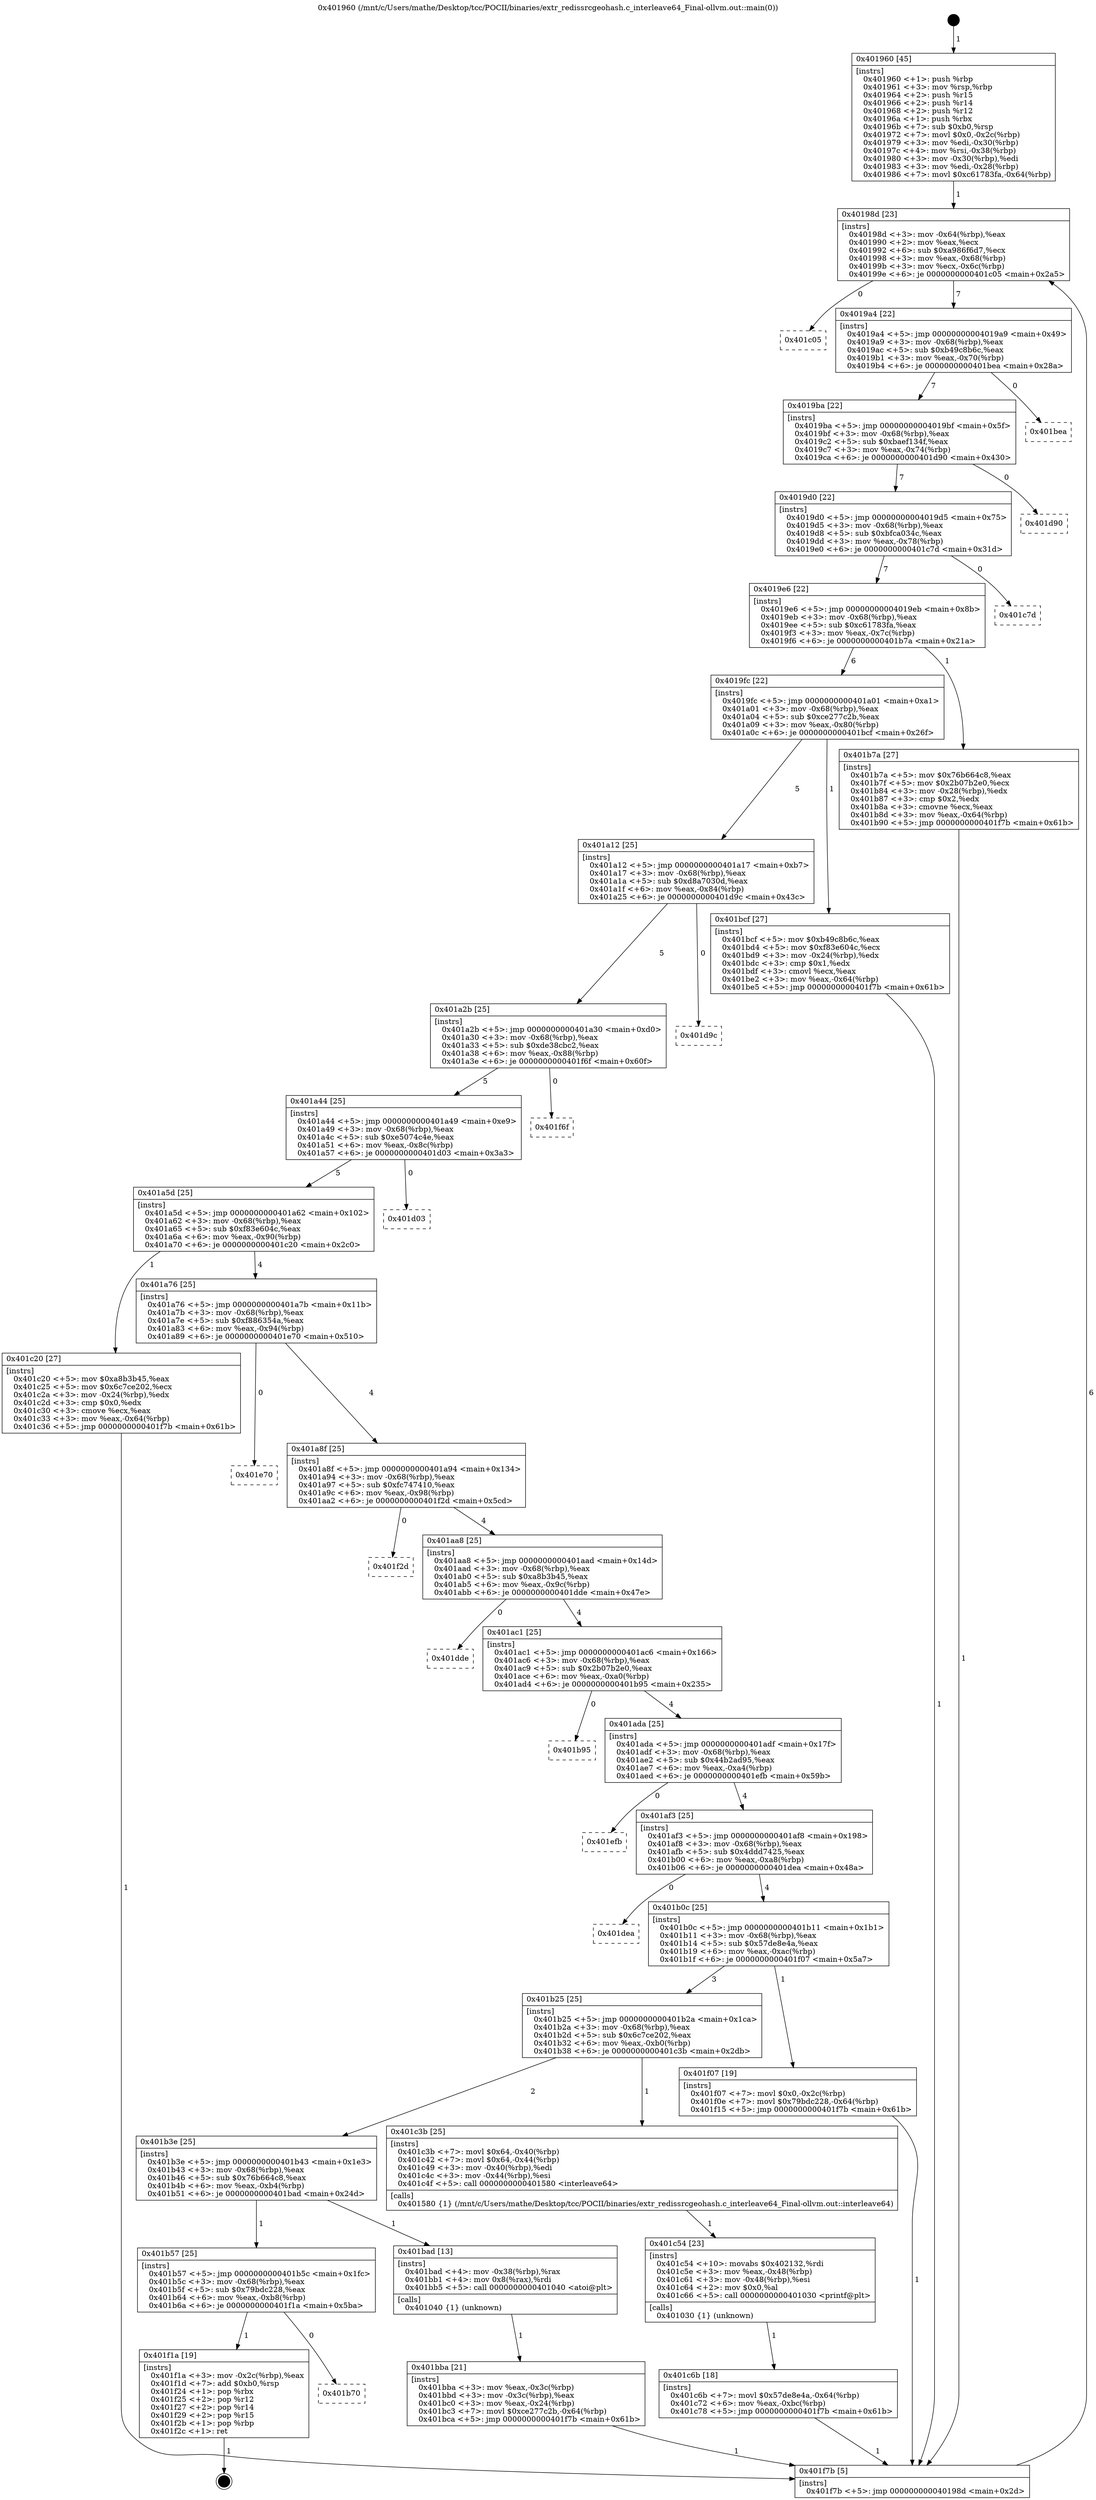 digraph "0x401960" {
  label = "0x401960 (/mnt/c/Users/mathe/Desktop/tcc/POCII/binaries/extr_redissrcgeohash.c_interleave64_Final-ollvm.out::main(0))"
  labelloc = "t"
  node[shape=record]

  Entry [label="",width=0.3,height=0.3,shape=circle,fillcolor=black,style=filled]
  "0x40198d" [label="{
     0x40198d [23]\l
     | [instrs]\l
     &nbsp;&nbsp;0x40198d \<+3\>: mov -0x64(%rbp),%eax\l
     &nbsp;&nbsp;0x401990 \<+2\>: mov %eax,%ecx\l
     &nbsp;&nbsp;0x401992 \<+6\>: sub $0xa986f6d7,%ecx\l
     &nbsp;&nbsp;0x401998 \<+3\>: mov %eax,-0x68(%rbp)\l
     &nbsp;&nbsp;0x40199b \<+3\>: mov %ecx,-0x6c(%rbp)\l
     &nbsp;&nbsp;0x40199e \<+6\>: je 0000000000401c05 \<main+0x2a5\>\l
  }"]
  "0x401c05" [label="{
     0x401c05\l
  }", style=dashed]
  "0x4019a4" [label="{
     0x4019a4 [22]\l
     | [instrs]\l
     &nbsp;&nbsp;0x4019a4 \<+5\>: jmp 00000000004019a9 \<main+0x49\>\l
     &nbsp;&nbsp;0x4019a9 \<+3\>: mov -0x68(%rbp),%eax\l
     &nbsp;&nbsp;0x4019ac \<+5\>: sub $0xb49c8b6c,%eax\l
     &nbsp;&nbsp;0x4019b1 \<+3\>: mov %eax,-0x70(%rbp)\l
     &nbsp;&nbsp;0x4019b4 \<+6\>: je 0000000000401bea \<main+0x28a\>\l
  }"]
  Exit [label="",width=0.3,height=0.3,shape=circle,fillcolor=black,style=filled,peripheries=2]
  "0x401bea" [label="{
     0x401bea\l
  }", style=dashed]
  "0x4019ba" [label="{
     0x4019ba [22]\l
     | [instrs]\l
     &nbsp;&nbsp;0x4019ba \<+5\>: jmp 00000000004019bf \<main+0x5f\>\l
     &nbsp;&nbsp;0x4019bf \<+3\>: mov -0x68(%rbp),%eax\l
     &nbsp;&nbsp;0x4019c2 \<+5\>: sub $0xbaef134f,%eax\l
     &nbsp;&nbsp;0x4019c7 \<+3\>: mov %eax,-0x74(%rbp)\l
     &nbsp;&nbsp;0x4019ca \<+6\>: je 0000000000401d90 \<main+0x430\>\l
  }"]
  "0x401b70" [label="{
     0x401b70\l
  }", style=dashed]
  "0x401d90" [label="{
     0x401d90\l
  }", style=dashed]
  "0x4019d0" [label="{
     0x4019d0 [22]\l
     | [instrs]\l
     &nbsp;&nbsp;0x4019d0 \<+5\>: jmp 00000000004019d5 \<main+0x75\>\l
     &nbsp;&nbsp;0x4019d5 \<+3\>: mov -0x68(%rbp),%eax\l
     &nbsp;&nbsp;0x4019d8 \<+5\>: sub $0xbfca034c,%eax\l
     &nbsp;&nbsp;0x4019dd \<+3\>: mov %eax,-0x78(%rbp)\l
     &nbsp;&nbsp;0x4019e0 \<+6\>: je 0000000000401c7d \<main+0x31d\>\l
  }"]
  "0x401f1a" [label="{
     0x401f1a [19]\l
     | [instrs]\l
     &nbsp;&nbsp;0x401f1a \<+3\>: mov -0x2c(%rbp),%eax\l
     &nbsp;&nbsp;0x401f1d \<+7\>: add $0xb0,%rsp\l
     &nbsp;&nbsp;0x401f24 \<+1\>: pop %rbx\l
     &nbsp;&nbsp;0x401f25 \<+2\>: pop %r12\l
     &nbsp;&nbsp;0x401f27 \<+2\>: pop %r14\l
     &nbsp;&nbsp;0x401f29 \<+2\>: pop %r15\l
     &nbsp;&nbsp;0x401f2b \<+1\>: pop %rbp\l
     &nbsp;&nbsp;0x401f2c \<+1\>: ret\l
  }"]
  "0x401c7d" [label="{
     0x401c7d\l
  }", style=dashed]
  "0x4019e6" [label="{
     0x4019e6 [22]\l
     | [instrs]\l
     &nbsp;&nbsp;0x4019e6 \<+5\>: jmp 00000000004019eb \<main+0x8b\>\l
     &nbsp;&nbsp;0x4019eb \<+3\>: mov -0x68(%rbp),%eax\l
     &nbsp;&nbsp;0x4019ee \<+5\>: sub $0xc61783fa,%eax\l
     &nbsp;&nbsp;0x4019f3 \<+3\>: mov %eax,-0x7c(%rbp)\l
     &nbsp;&nbsp;0x4019f6 \<+6\>: je 0000000000401b7a \<main+0x21a\>\l
  }"]
  "0x401c6b" [label="{
     0x401c6b [18]\l
     | [instrs]\l
     &nbsp;&nbsp;0x401c6b \<+7\>: movl $0x57de8e4a,-0x64(%rbp)\l
     &nbsp;&nbsp;0x401c72 \<+6\>: mov %eax,-0xbc(%rbp)\l
     &nbsp;&nbsp;0x401c78 \<+5\>: jmp 0000000000401f7b \<main+0x61b\>\l
  }"]
  "0x401b7a" [label="{
     0x401b7a [27]\l
     | [instrs]\l
     &nbsp;&nbsp;0x401b7a \<+5\>: mov $0x76b664c8,%eax\l
     &nbsp;&nbsp;0x401b7f \<+5\>: mov $0x2b07b2e0,%ecx\l
     &nbsp;&nbsp;0x401b84 \<+3\>: mov -0x28(%rbp),%edx\l
     &nbsp;&nbsp;0x401b87 \<+3\>: cmp $0x2,%edx\l
     &nbsp;&nbsp;0x401b8a \<+3\>: cmovne %ecx,%eax\l
     &nbsp;&nbsp;0x401b8d \<+3\>: mov %eax,-0x64(%rbp)\l
     &nbsp;&nbsp;0x401b90 \<+5\>: jmp 0000000000401f7b \<main+0x61b\>\l
  }"]
  "0x4019fc" [label="{
     0x4019fc [22]\l
     | [instrs]\l
     &nbsp;&nbsp;0x4019fc \<+5\>: jmp 0000000000401a01 \<main+0xa1\>\l
     &nbsp;&nbsp;0x401a01 \<+3\>: mov -0x68(%rbp),%eax\l
     &nbsp;&nbsp;0x401a04 \<+5\>: sub $0xce277c2b,%eax\l
     &nbsp;&nbsp;0x401a09 \<+3\>: mov %eax,-0x80(%rbp)\l
     &nbsp;&nbsp;0x401a0c \<+6\>: je 0000000000401bcf \<main+0x26f\>\l
  }"]
  "0x401f7b" [label="{
     0x401f7b [5]\l
     | [instrs]\l
     &nbsp;&nbsp;0x401f7b \<+5\>: jmp 000000000040198d \<main+0x2d\>\l
  }"]
  "0x401960" [label="{
     0x401960 [45]\l
     | [instrs]\l
     &nbsp;&nbsp;0x401960 \<+1\>: push %rbp\l
     &nbsp;&nbsp;0x401961 \<+3\>: mov %rsp,%rbp\l
     &nbsp;&nbsp;0x401964 \<+2\>: push %r15\l
     &nbsp;&nbsp;0x401966 \<+2\>: push %r14\l
     &nbsp;&nbsp;0x401968 \<+2\>: push %r12\l
     &nbsp;&nbsp;0x40196a \<+1\>: push %rbx\l
     &nbsp;&nbsp;0x40196b \<+7\>: sub $0xb0,%rsp\l
     &nbsp;&nbsp;0x401972 \<+7\>: movl $0x0,-0x2c(%rbp)\l
     &nbsp;&nbsp;0x401979 \<+3\>: mov %edi,-0x30(%rbp)\l
     &nbsp;&nbsp;0x40197c \<+4\>: mov %rsi,-0x38(%rbp)\l
     &nbsp;&nbsp;0x401980 \<+3\>: mov -0x30(%rbp),%edi\l
     &nbsp;&nbsp;0x401983 \<+3\>: mov %edi,-0x28(%rbp)\l
     &nbsp;&nbsp;0x401986 \<+7\>: movl $0xc61783fa,-0x64(%rbp)\l
  }"]
  "0x401c54" [label="{
     0x401c54 [23]\l
     | [instrs]\l
     &nbsp;&nbsp;0x401c54 \<+10\>: movabs $0x402132,%rdi\l
     &nbsp;&nbsp;0x401c5e \<+3\>: mov %eax,-0x48(%rbp)\l
     &nbsp;&nbsp;0x401c61 \<+3\>: mov -0x48(%rbp),%esi\l
     &nbsp;&nbsp;0x401c64 \<+2\>: mov $0x0,%al\l
     &nbsp;&nbsp;0x401c66 \<+5\>: call 0000000000401030 \<printf@plt\>\l
     | [calls]\l
     &nbsp;&nbsp;0x401030 \{1\} (unknown)\l
  }"]
  "0x401bcf" [label="{
     0x401bcf [27]\l
     | [instrs]\l
     &nbsp;&nbsp;0x401bcf \<+5\>: mov $0xb49c8b6c,%eax\l
     &nbsp;&nbsp;0x401bd4 \<+5\>: mov $0xf83e604c,%ecx\l
     &nbsp;&nbsp;0x401bd9 \<+3\>: mov -0x24(%rbp),%edx\l
     &nbsp;&nbsp;0x401bdc \<+3\>: cmp $0x1,%edx\l
     &nbsp;&nbsp;0x401bdf \<+3\>: cmovl %ecx,%eax\l
     &nbsp;&nbsp;0x401be2 \<+3\>: mov %eax,-0x64(%rbp)\l
     &nbsp;&nbsp;0x401be5 \<+5\>: jmp 0000000000401f7b \<main+0x61b\>\l
  }"]
  "0x401a12" [label="{
     0x401a12 [25]\l
     | [instrs]\l
     &nbsp;&nbsp;0x401a12 \<+5\>: jmp 0000000000401a17 \<main+0xb7\>\l
     &nbsp;&nbsp;0x401a17 \<+3\>: mov -0x68(%rbp),%eax\l
     &nbsp;&nbsp;0x401a1a \<+5\>: sub $0xd8a7030d,%eax\l
     &nbsp;&nbsp;0x401a1f \<+6\>: mov %eax,-0x84(%rbp)\l
     &nbsp;&nbsp;0x401a25 \<+6\>: je 0000000000401d9c \<main+0x43c\>\l
  }"]
  "0x401bba" [label="{
     0x401bba [21]\l
     | [instrs]\l
     &nbsp;&nbsp;0x401bba \<+3\>: mov %eax,-0x3c(%rbp)\l
     &nbsp;&nbsp;0x401bbd \<+3\>: mov -0x3c(%rbp),%eax\l
     &nbsp;&nbsp;0x401bc0 \<+3\>: mov %eax,-0x24(%rbp)\l
     &nbsp;&nbsp;0x401bc3 \<+7\>: movl $0xce277c2b,-0x64(%rbp)\l
     &nbsp;&nbsp;0x401bca \<+5\>: jmp 0000000000401f7b \<main+0x61b\>\l
  }"]
  "0x401d9c" [label="{
     0x401d9c\l
  }", style=dashed]
  "0x401a2b" [label="{
     0x401a2b [25]\l
     | [instrs]\l
     &nbsp;&nbsp;0x401a2b \<+5\>: jmp 0000000000401a30 \<main+0xd0\>\l
     &nbsp;&nbsp;0x401a30 \<+3\>: mov -0x68(%rbp),%eax\l
     &nbsp;&nbsp;0x401a33 \<+5\>: sub $0xde38cbc2,%eax\l
     &nbsp;&nbsp;0x401a38 \<+6\>: mov %eax,-0x88(%rbp)\l
     &nbsp;&nbsp;0x401a3e \<+6\>: je 0000000000401f6f \<main+0x60f\>\l
  }"]
  "0x401b57" [label="{
     0x401b57 [25]\l
     | [instrs]\l
     &nbsp;&nbsp;0x401b57 \<+5\>: jmp 0000000000401b5c \<main+0x1fc\>\l
     &nbsp;&nbsp;0x401b5c \<+3\>: mov -0x68(%rbp),%eax\l
     &nbsp;&nbsp;0x401b5f \<+5\>: sub $0x79bdc228,%eax\l
     &nbsp;&nbsp;0x401b64 \<+6\>: mov %eax,-0xb8(%rbp)\l
     &nbsp;&nbsp;0x401b6a \<+6\>: je 0000000000401f1a \<main+0x5ba\>\l
  }"]
  "0x401f6f" [label="{
     0x401f6f\l
  }", style=dashed]
  "0x401a44" [label="{
     0x401a44 [25]\l
     | [instrs]\l
     &nbsp;&nbsp;0x401a44 \<+5\>: jmp 0000000000401a49 \<main+0xe9\>\l
     &nbsp;&nbsp;0x401a49 \<+3\>: mov -0x68(%rbp),%eax\l
     &nbsp;&nbsp;0x401a4c \<+5\>: sub $0xe5074c4e,%eax\l
     &nbsp;&nbsp;0x401a51 \<+6\>: mov %eax,-0x8c(%rbp)\l
     &nbsp;&nbsp;0x401a57 \<+6\>: je 0000000000401d03 \<main+0x3a3\>\l
  }"]
  "0x401bad" [label="{
     0x401bad [13]\l
     | [instrs]\l
     &nbsp;&nbsp;0x401bad \<+4\>: mov -0x38(%rbp),%rax\l
     &nbsp;&nbsp;0x401bb1 \<+4\>: mov 0x8(%rax),%rdi\l
     &nbsp;&nbsp;0x401bb5 \<+5\>: call 0000000000401040 \<atoi@plt\>\l
     | [calls]\l
     &nbsp;&nbsp;0x401040 \{1\} (unknown)\l
  }"]
  "0x401d03" [label="{
     0x401d03\l
  }", style=dashed]
  "0x401a5d" [label="{
     0x401a5d [25]\l
     | [instrs]\l
     &nbsp;&nbsp;0x401a5d \<+5\>: jmp 0000000000401a62 \<main+0x102\>\l
     &nbsp;&nbsp;0x401a62 \<+3\>: mov -0x68(%rbp),%eax\l
     &nbsp;&nbsp;0x401a65 \<+5\>: sub $0xf83e604c,%eax\l
     &nbsp;&nbsp;0x401a6a \<+6\>: mov %eax,-0x90(%rbp)\l
     &nbsp;&nbsp;0x401a70 \<+6\>: je 0000000000401c20 \<main+0x2c0\>\l
  }"]
  "0x401b3e" [label="{
     0x401b3e [25]\l
     | [instrs]\l
     &nbsp;&nbsp;0x401b3e \<+5\>: jmp 0000000000401b43 \<main+0x1e3\>\l
     &nbsp;&nbsp;0x401b43 \<+3\>: mov -0x68(%rbp),%eax\l
     &nbsp;&nbsp;0x401b46 \<+5\>: sub $0x76b664c8,%eax\l
     &nbsp;&nbsp;0x401b4b \<+6\>: mov %eax,-0xb4(%rbp)\l
     &nbsp;&nbsp;0x401b51 \<+6\>: je 0000000000401bad \<main+0x24d\>\l
  }"]
  "0x401c20" [label="{
     0x401c20 [27]\l
     | [instrs]\l
     &nbsp;&nbsp;0x401c20 \<+5\>: mov $0xa8b3b45,%eax\l
     &nbsp;&nbsp;0x401c25 \<+5\>: mov $0x6c7ce202,%ecx\l
     &nbsp;&nbsp;0x401c2a \<+3\>: mov -0x24(%rbp),%edx\l
     &nbsp;&nbsp;0x401c2d \<+3\>: cmp $0x0,%edx\l
     &nbsp;&nbsp;0x401c30 \<+3\>: cmove %ecx,%eax\l
     &nbsp;&nbsp;0x401c33 \<+3\>: mov %eax,-0x64(%rbp)\l
     &nbsp;&nbsp;0x401c36 \<+5\>: jmp 0000000000401f7b \<main+0x61b\>\l
  }"]
  "0x401a76" [label="{
     0x401a76 [25]\l
     | [instrs]\l
     &nbsp;&nbsp;0x401a76 \<+5\>: jmp 0000000000401a7b \<main+0x11b\>\l
     &nbsp;&nbsp;0x401a7b \<+3\>: mov -0x68(%rbp),%eax\l
     &nbsp;&nbsp;0x401a7e \<+5\>: sub $0xf886354a,%eax\l
     &nbsp;&nbsp;0x401a83 \<+6\>: mov %eax,-0x94(%rbp)\l
     &nbsp;&nbsp;0x401a89 \<+6\>: je 0000000000401e70 \<main+0x510\>\l
  }"]
  "0x401c3b" [label="{
     0x401c3b [25]\l
     | [instrs]\l
     &nbsp;&nbsp;0x401c3b \<+7\>: movl $0x64,-0x40(%rbp)\l
     &nbsp;&nbsp;0x401c42 \<+7\>: movl $0x64,-0x44(%rbp)\l
     &nbsp;&nbsp;0x401c49 \<+3\>: mov -0x40(%rbp),%edi\l
     &nbsp;&nbsp;0x401c4c \<+3\>: mov -0x44(%rbp),%esi\l
     &nbsp;&nbsp;0x401c4f \<+5\>: call 0000000000401580 \<interleave64\>\l
     | [calls]\l
     &nbsp;&nbsp;0x401580 \{1\} (/mnt/c/Users/mathe/Desktop/tcc/POCII/binaries/extr_redissrcgeohash.c_interleave64_Final-ollvm.out::interleave64)\l
  }"]
  "0x401e70" [label="{
     0x401e70\l
  }", style=dashed]
  "0x401a8f" [label="{
     0x401a8f [25]\l
     | [instrs]\l
     &nbsp;&nbsp;0x401a8f \<+5\>: jmp 0000000000401a94 \<main+0x134\>\l
     &nbsp;&nbsp;0x401a94 \<+3\>: mov -0x68(%rbp),%eax\l
     &nbsp;&nbsp;0x401a97 \<+5\>: sub $0xfc747410,%eax\l
     &nbsp;&nbsp;0x401a9c \<+6\>: mov %eax,-0x98(%rbp)\l
     &nbsp;&nbsp;0x401aa2 \<+6\>: je 0000000000401f2d \<main+0x5cd\>\l
  }"]
  "0x401b25" [label="{
     0x401b25 [25]\l
     | [instrs]\l
     &nbsp;&nbsp;0x401b25 \<+5\>: jmp 0000000000401b2a \<main+0x1ca\>\l
     &nbsp;&nbsp;0x401b2a \<+3\>: mov -0x68(%rbp),%eax\l
     &nbsp;&nbsp;0x401b2d \<+5\>: sub $0x6c7ce202,%eax\l
     &nbsp;&nbsp;0x401b32 \<+6\>: mov %eax,-0xb0(%rbp)\l
     &nbsp;&nbsp;0x401b38 \<+6\>: je 0000000000401c3b \<main+0x2db\>\l
  }"]
  "0x401f2d" [label="{
     0x401f2d\l
  }", style=dashed]
  "0x401aa8" [label="{
     0x401aa8 [25]\l
     | [instrs]\l
     &nbsp;&nbsp;0x401aa8 \<+5\>: jmp 0000000000401aad \<main+0x14d\>\l
     &nbsp;&nbsp;0x401aad \<+3\>: mov -0x68(%rbp),%eax\l
     &nbsp;&nbsp;0x401ab0 \<+5\>: sub $0xa8b3b45,%eax\l
     &nbsp;&nbsp;0x401ab5 \<+6\>: mov %eax,-0x9c(%rbp)\l
     &nbsp;&nbsp;0x401abb \<+6\>: je 0000000000401dde \<main+0x47e\>\l
  }"]
  "0x401f07" [label="{
     0x401f07 [19]\l
     | [instrs]\l
     &nbsp;&nbsp;0x401f07 \<+7\>: movl $0x0,-0x2c(%rbp)\l
     &nbsp;&nbsp;0x401f0e \<+7\>: movl $0x79bdc228,-0x64(%rbp)\l
     &nbsp;&nbsp;0x401f15 \<+5\>: jmp 0000000000401f7b \<main+0x61b\>\l
  }"]
  "0x401dde" [label="{
     0x401dde\l
  }", style=dashed]
  "0x401ac1" [label="{
     0x401ac1 [25]\l
     | [instrs]\l
     &nbsp;&nbsp;0x401ac1 \<+5\>: jmp 0000000000401ac6 \<main+0x166\>\l
     &nbsp;&nbsp;0x401ac6 \<+3\>: mov -0x68(%rbp),%eax\l
     &nbsp;&nbsp;0x401ac9 \<+5\>: sub $0x2b07b2e0,%eax\l
     &nbsp;&nbsp;0x401ace \<+6\>: mov %eax,-0xa0(%rbp)\l
     &nbsp;&nbsp;0x401ad4 \<+6\>: je 0000000000401b95 \<main+0x235\>\l
  }"]
  "0x401b0c" [label="{
     0x401b0c [25]\l
     | [instrs]\l
     &nbsp;&nbsp;0x401b0c \<+5\>: jmp 0000000000401b11 \<main+0x1b1\>\l
     &nbsp;&nbsp;0x401b11 \<+3\>: mov -0x68(%rbp),%eax\l
     &nbsp;&nbsp;0x401b14 \<+5\>: sub $0x57de8e4a,%eax\l
     &nbsp;&nbsp;0x401b19 \<+6\>: mov %eax,-0xac(%rbp)\l
     &nbsp;&nbsp;0x401b1f \<+6\>: je 0000000000401f07 \<main+0x5a7\>\l
  }"]
  "0x401b95" [label="{
     0x401b95\l
  }", style=dashed]
  "0x401ada" [label="{
     0x401ada [25]\l
     | [instrs]\l
     &nbsp;&nbsp;0x401ada \<+5\>: jmp 0000000000401adf \<main+0x17f\>\l
     &nbsp;&nbsp;0x401adf \<+3\>: mov -0x68(%rbp),%eax\l
     &nbsp;&nbsp;0x401ae2 \<+5\>: sub $0x44b2ad95,%eax\l
     &nbsp;&nbsp;0x401ae7 \<+6\>: mov %eax,-0xa4(%rbp)\l
     &nbsp;&nbsp;0x401aed \<+6\>: je 0000000000401efb \<main+0x59b\>\l
  }"]
  "0x401dea" [label="{
     0x401dea\l
  }", style=dashed]
  "0x401efb" [label="{
     0x401efb\l
  }", style=dashed]
  "0x401af3" [label="{
     0x401af3 [25]\l
     | [instrs]\l
     &nbsp;&nbsp;0x401af3 \<+5\>: jmp 0000000000401af8 \<main+0x198\>\l
     &nbsp;&nbsp;0x401af8 \<+3\>: mov -0x68(%rbp),%eax\l
     &nbsp;&nbsp;0x401afb \<+5\>: sub $0x4ddd7425,%eax\l
     &nbsp;&nbsp;0x401b00 \<+6\>: mov %eax,-0xa8(%rbp)\l
     &nbsp;&nbsp;0x401b06 \<+6\>: je 0000000000401dea \<main+0x48a\>\l
  }"]
  Entry -> "0x401960" [label=" 1"]
  "0x40198d" -> "0x401c05" [label=" 0"]
  "0x40198d" -> "0x4019a4" [label=" 7"]
  "0x401f1a" -> Exit [label=" 1"]
  "0x4019a4" -> "0x401bea" [label=" 0"]
  "0x4019a4" -> "0x4019ba" [label=" 7"]
  "0x401b57" -> "0x401b70" [label=" 0"]
  "0x4019ba" -> "0x401d90" [label=" 0"]
  "0x4019ba" -> "0x4019d0" [label=" 7"]
  "0x401b57" -> "0x401f1a" [label=" 1"]
  "0x4019d0" -> "0x401c7d" [label=" 0"]
  "0x4019d0" -> "0x4019e6" [label=" 7"]
  "0x401f07" -> "0x401f7b" [label=" 1"]
  "0x4019e6" -> "0x401b7a" [label=" 1"]
  "0x4019e6" -> "0x4019fc" [label=" 6"]
  "0x401b7a" -> "0x401f7b" [label=" 1"]
  "0x401960" -> "0x40198d" [label=" 1"]
  "0x401f7b" -> "0x40198d" [label=" 6"]
  "0x401c6b" -> "0x401f7b" [label=" 1"]
  "0x4019fc" -> "0x401bcf" [label=" 1"]
  "0x4019fc" -> "0x401a12" [label=" 5"]
  "0x401c54" -> "0x401c6b" [label=" 1"]
  "0x401a12" -> "0x401d9c" [label=" 0"]
  "0x401a12" -> "0x401a2b" [label=" 5"]
  "0x401c3b" -> "0x401c54" [label=" 1"]
  "0x401a2b" -> "0x401f6f" [label=" 0"]
  "0x401a2b" -> "0x401a44" [label=" 5"]
  "0x401c20" -> "0x401f7b" [label=" 1"]
  "0x401a44" -> "0x401d03" [label=" 0"]
  "0x401a44" -> "0x401a5d" [label=" 5"]
  "0x401bcf" -> "0x401f7b" [label=" 1"]
  "0x401a5d" -> "0x401c20" [label=" 1"]
  "0x401a5d" -> "0x401a76" [label=" 4"]
  "0x401bad" -> "0x401bba" [label=" 1"]
  "0x401a76" -> "0x401e70" [label=" 0"]
  "0x401a76" -> "0x401a8f" [label=" 4"]
  "0x401b3e" -> "0x401b57" [label=" 1"]
  "0x401a8f" -> "0x401f2d" [label=" 0"]
  "0x401a8f" -> "0x401aa8" [label=" 4"]
  "0x401bba" -> "0x401f7b" [label=" 1"]
  "0x401aa8" -> "0x401dde" [label=" 0"]
  "0x401aa8" -> "0x401ac1" [label=" 4"]
  "0x401b25" -> "0x401b3e" [label=" 2"]
  "0x401ac1" -> "0x401b95" [label=" 0"]
  "0x401ac1" -> "0x401ada" [label=" 4"]
  "0x401b3e" -> "0x401bad" [label=" 1"]
  "0x401ada" -> "0x401efb" [label=" 0"]
  "0x401ada" -> "0x401af3" [label=" 4"]
  "0x401b0c" -> "0x401b25" [label=" 3"]
  "0x401af3" -> "0x401dea" [label=" 0"]
  "0x401af3" -> "0x401b0c" [label=" 4"]
  "0x401b25" -> "0x401c3b" [label=" 1"]
  "0x401b0c" -> "0x401f07" [label=" 1"]
}
